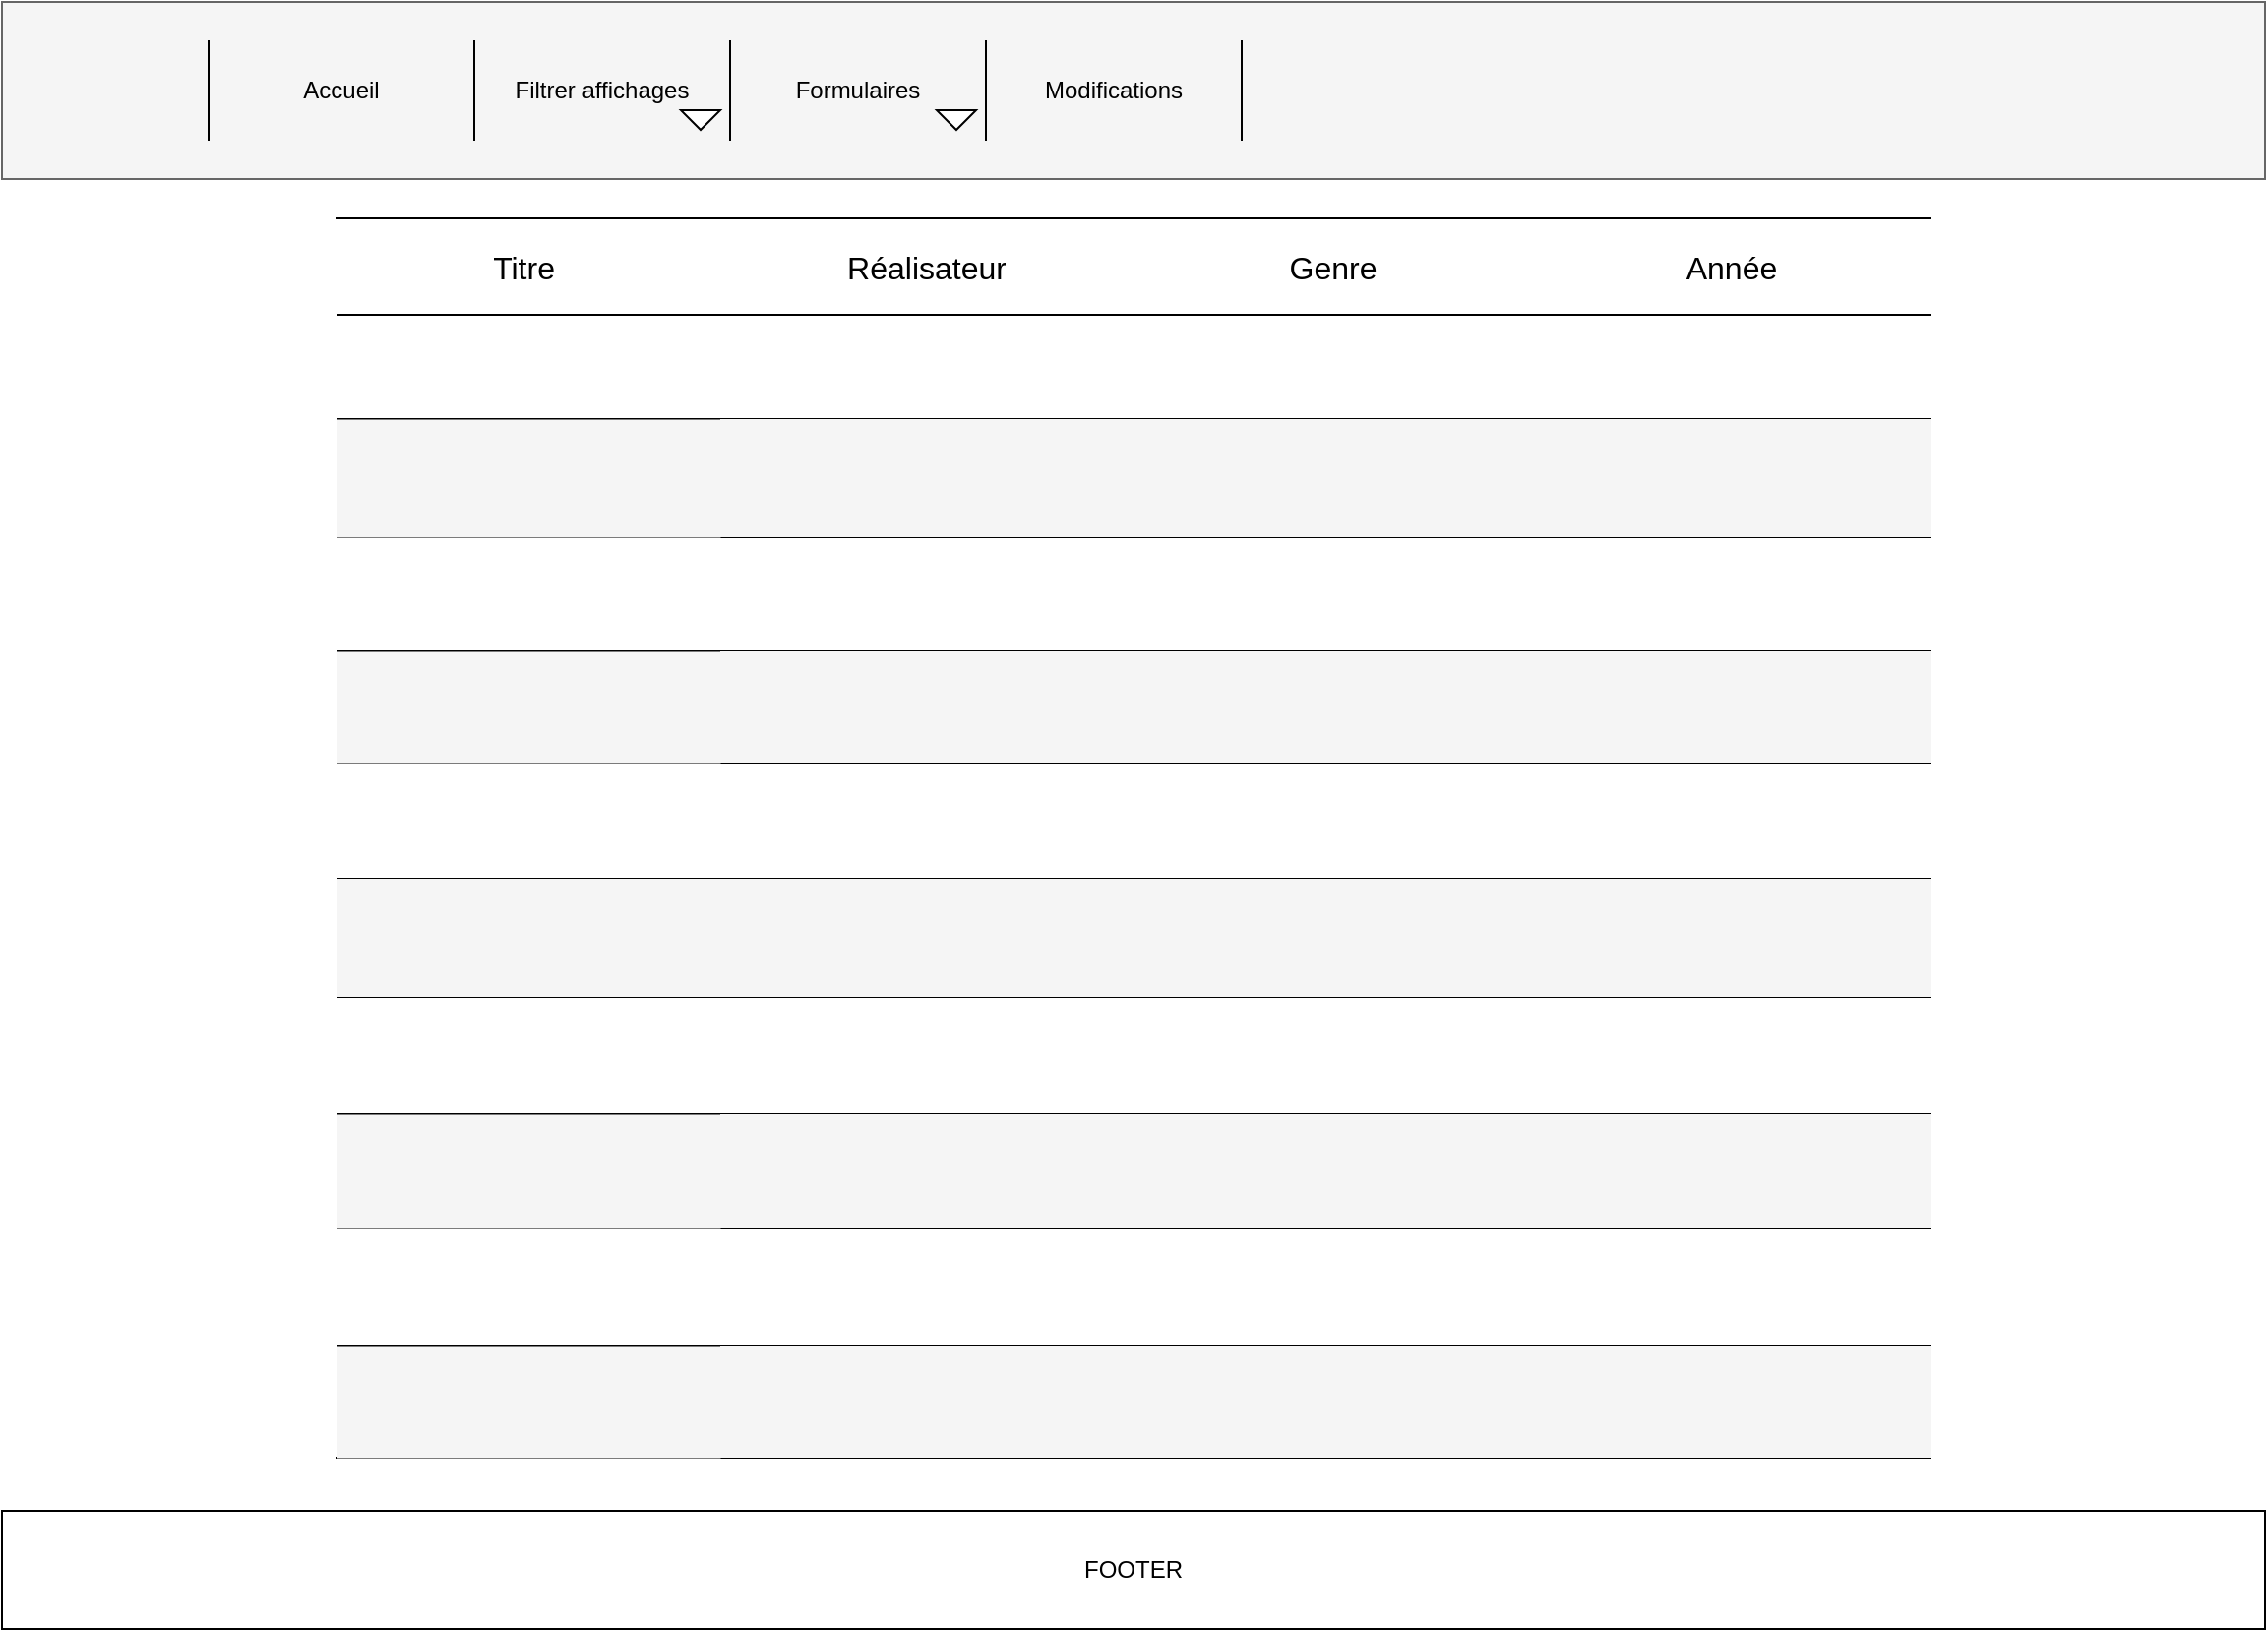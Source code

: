 <mxfile version="21.1.8" type="github">
  <diagram name="Page-1" id="TFeiLpqOvTcneDsfJnWh">
    <mxGraphModel dx="1687" dy="887" grid="1" gridSize="10" guides="1" tooltips="1" connect="1" arrows="1" fold="1" page="1" pageScale="1" pageWidth="1169" pageHeight="827" math="0" shadow="0">
      <root>
        <mxCell id="0" />
        <mxCell id="1" parent="0" />
        <mxCell id="-rIALQsXQZc5Qd0rrOYO-28" value="" style="rounded=0;whiteSpace=wrap;html=1;fillColor=#f5f5f5;fontColor=#333333;strokeColor=#666666;" parent="1" vertex="1">
          <mxGeometry x="10" width="1150" height="90" as="geometry" />
        </mxCell>
        <mxCell id="-rIALQsXQZc5Qd0rrOYO-91" value="" style="shape=table;startSize=0;container=1;collapsible=0;childLayout=tableLayout;fontSize=16;columnLines=0;rowLines=1;swimlaneHead=1;swimlaneBody=1;horizontal=1;top=1;left=0;right=0;" parent="1" vertex="1">
          <mxGeometry x="180" y="110" width="810" height="630" as="geometry" />
        </mxCell>
        <mxCell id="-rIALQsXQZc5Qd0rrOYO-92" value="" style="shape=tableRow;horizontal=0;startSize=0;swimlaneHead=0;swimlaneBody=0;strokeColor=inherit;top=0;left=0;bottom=0;right=0;collapsible=0;dropTarget=0;fillColor=none;points=[[0,0.5],[1,0.5]];portConstraint=eastwest;fontSize=16;" parent="-rIALQsXQZc5Qd0rrOYO-91" vertex="1">
          <mxGeometry width="810" height="49" as="geometry" />
        </mxCell>
        <mxCell id="-rIALQsXQZc5Qd0rrOYO-93" value="Titre&amp;nbsp;" style="shape=partialRectangle;html=1;whiteSpace=wrap;connectable=0;strokeColor=inherit;overflow=hidden;fillColor=none;top=0;left=0;bottom=0;right=0;pointerEvents=1;fontSize=16;strokeWidth=0;" parent="-rIALQsXQZc5Qd0rrOYO-92" vertex="1">
          <mxGeometry width="195" height="49" as="geometry">
            <mxRectangle width="195" height="49" as="alternateBounds" />
          </mxGeometry>
        </mxCell>
        <mxCell id="-rIALQsXQZc5Qd0rrOYO-94" value="Réalisateur" style="shape=partialRectangle;html=1;whiteSpace=wrap;connectable=0;strokeColor=inherit;overflow=hidden;fillColor=none;top=0;left=0;bottom=0;right=0;pointerEvents=1;fontSize=16;" parent="-rIALQsXQZc5Qd0rrOYO-92" vertex="1">
          <mxGeometry x="195" width="210" height="49" as="geometry">
            <mxRectangle width="210" height="49" as="alternateBounds" />
          </mxGeometry>
        </mxCell>
        <mxCell id="-rIALQsXQZc5Qd0rrOYO-95" value="Genre" style="shape=partialRectangle;html=1;whiteSpace=wrap;connectable=0;strokeColor=inherit;overflow=hidden;fillColor=none;top=0;left=0;bottom=0;right=0;pointerEvents=1;fontSize=16;" parent="-rIALQsXQZc5Qd0rrOYO-92" vertex="1">
          <mxGeometry x="405" width="203" height="49" as="geometry">
            <mxRectangle width="203" height="49" as="alternateBounds" />
          </mxGeometry>
        </mxCell>
        <mxCell id="-rIALQsXQZc5Qd0rrOYO-107" value="Année" style="shape=partialRectangle;html=1;whiteSpace=wrap;connectable=0;strokeColor=inherit;overflow=hidden;fillColor=none;top=0;left=0;bottom=0;right=0;pointerEvents=1;fontSize=16;" parent="-rIALQsXQZc5Qd0rrOYO-92" vertex="1">
          <mxGeometry x="608" width="202" height="49" as="geometry">
            <mxRectangle width="202" height="49" as="alternateBounds" />
          </mxGeometry>
        </mxCell>
        <mxCell id="-rIALQsXQZc5Qd0rrOYO-96" value="" style="shape=tableRow;horizontal=0;startSize=0;swimlaneHead=0;swimlaneBody=0;strokeColor=inherit;top=0;left=0;bottom=0;right=0;collapsible=0;dropTarget=0;fillColor=none;points=[[0,0.5],[1,0.5]];portConstraint=eastwest;fontSize=16;" parent="-rIALQsXQZc5Qd0rrOYO-91" vertex="1">
          <mxGeometry y="49" width="810" height="53" as="geometry" />
        </mxCell>
        <mxCell id="-rIALQsXQZc5Qd0rrOYO-97" value="" style="shape=partialRectangle;html=1;whiteSpace=wrap;connectable=0;overflow=hidden;top=0;left=0;bottom=0;right=0;pointerEvents=1;fontSize=16;strokeWidth=0;fillColor=none;strokeColor=inherit;" parent="-rIALQsXQZc5Qd0rrOYO-96" vertex="1">
          <mxGeometry width="195" height="53" as="geometry">
            <mxRectangle width="195" height="53" as="alternateBounds" />
          </mxGeometry>
        </mxCell>
        <mxCell id="-rIALQsXQZc5Qd0rrOYO-98" value="" style="shape=partialRectangle;html=1;whiteSpace=wrap;connectable=0;strokeColor=inherit;overflow=hidden;fillColor=none;top=0;left=0;bottom=0;right=0;pointerEvents=1;fontSize=16;" parent="-rIALQsXQZc5Qd0rrOYO-96" vertex="1">
          <mxGeometry x="195" width="210" height="53" as="geometry">
            <mxRectangle width="210" height="53" as="alternateBounds" />
          </mxGeometry>
        </mxCell>
        <mxCell id="-rIALQsXQZc5Qd0rrOYO-99" value="" style="shape=partialRectangle;html=1;whiteSpace=wrap;connectable=0;strokeColor=inherit;overflow=hidden;fillColor=none;top=0;left=0;bottom=0;right=0;pointerEvents=1;fontSize=16;" parent="-rIALQsXQZc5Qd0rrOYO-96" vertex="1">
          <mxGeometry x="405" width="203" height="53" as="geometry">
            <mxRectangle width="203" height="53" as="alternateBounds" />
          </mxGeometry>
        </mxCell>
        <mxCell id="-rIALQsXQZc5Qd0rrOYO-108" style="shape=partialRectangle;html=1;whiteSpace=wrap;connectable=0;strokeColor=inherit;overflow=hidden;fillColor=none;top=0;left=0;bottom=0;right=0;pointerEvents=1;fontSize=16;" parent="-rIALQsXQZc5Qd0rrOYO-96" vertex="1">
          <mxGeometry x="608" width="202" height="53" as="geometry">
            <mxRectangle width="202" height="53" as="alternateBounds" />
          </mxGeometry>
        </mxCell>
        <mxCell id="-rIALQsXQZc5Qd0rrOYO-100" value="" style="shape=tableRow;horizontal=0;startSize=0;swimlaneHead=0;swimlaneBody=1;strokeColor=inherit;top=0;left=0;bottom=0;right=0;collapsible=0;dropTarget=0;fillColor=none;points=[[0,0.5],[1,0.5]];portConstraint=eastwest;fontSize=16;allowArrows=1;" parent="-rIALQsXQZc5Qd0rrOYO-91" vertex="1">
          <mxGeometry y="102" width="810" height="60" as="geometry" />
        </mxCell>
        <mxCell id="-rIALQsXQZc5Qd0rrOYO-101" value="" style="shape=partialRectangle;html=1;whiteSpace=wrap;connectable=0;overflow=hidden;top=0;left=0;bottom=0;right=0;pointerEvents=1;fontSize=16;strokeWidth=0;fillColor=#f5f5f5;strokeColor=#666666;fontColor=#333333;" parent="-rIALQsXQZc5Qd0rrOYO-100" vertex="1">
          <mxGeometry width="195" height="60" as="geometry">
            <mxRectangle width="195" height="60" as="alternateBounds" />
          </mxGeometry>
        </mxCell>
        <mxCell id="-rIALQsXQZc5Qd0rrOYO-102" value="" style="shape=partialRectangle;html=1;whiteSpace=wrap;connectable=0;strokeColor=#666666;overflow=hidden;fillColor=#f5f5f5;top=0;left=0;bottom=0;right=0;pointerEvents=1;fontSize=16;fontColor=#333333;" parent="-rIALQsXQZc5Qd0rrOYO-100" vertex="1">
          <mxGeometry x="195" width="210" height="60" as="geometry">
            <mxRectangle width="210" height="60" as="alternateBounds" />
          </mxGeometry>
        </mxCell>
        <mxCell id="-rIALQsXQZc5Qd0rrOYO-103" value="" style="shape=partialRectangle;html=1;whiteSpace=wrap;connectable=0;strokeColor=#666666;overflow=hidden;fillColor=#f5f5f5;top=0;left=0;bottom=0;right=0;pointerEvents=1;fontSize=16;fontColor=#333333;" parent="-rIALQsXQZc5Qd0rrOYO-100" vertex="1">
          <mxGeometry x="405" width="203" height="60" as="geometry">
            <mxRectangle width="203" height="60" as="alternateBounds" />
          </mxGeometry>
        </mxCell>
        <mxCell id="-rIALQsXQZc5Qd0rrOYO-109" style="shape=partialRectangle;html=1;whiteSpace=wrap;connectable=0;strokeColor=#666666;overflow=hidden;fillColor=#f5f5f5;top=0;left=0;bottom=0;right=0;pointerEvents=1;fontSize=16;fontColor=#333333;" parent="-rIALQsXQZc5Qd0rrOYO-100" vertex="1">
          <mxGeometry x="608" width="202" height="60" as="geometry">
            <mxRectangle width="202" height="60" as="alternateBounds" />
          </mxGeometry>
        </mxCell>
        <mxCell id="-rIALQsXQZc5Qd0rrOYO-148" style="shape=tableRow;horizontal=0;startSize=0;swimlaneHead=0;swimlaneBody=0;strokeColor=inherit;top=0;left=0;bottom=0;right=0;collapsible=0;dropTarget=0;fillColor=none;points=[[0,0.5],[1,0.5]];portConstraint=eastwest;fontSize=16;" parent="-rIALQsXQZc5Qd0rrOYO-91" vertex="1">
          <mxGeometry y="162" width="810" height="58" as="geometry" />
        </mxCell>
        <mxCell id="-rIALQsXQZc5Qd0rrOYO-149" style="shape=partialRectangle;html=1;whiteSpace=wrap;connectable=0;overflow=hidden;top=0;left=0;bottom=0;right=0;pointerEvents=1;fontSize=16;strokeWidth=0;fillColor=none;strokeColor=inherit;" parent="-rIALQsXQZc5Qd0rrOYO-148" vertex="1">
          <mxGeometry width="195" height="58" as="geometry">
            <mxRectangle width="195" height="58" as="alternateBounds" />
          </mxGeometry>
        </mxCell>
        <mxCell id="-rIALQsXQZc5Qd0rrOYO-150" style="shape=partialRectangle;html=1;whiteSpace=wrap;connectable=0;strokeColor=inherit;overflow=hidden;fillColor=none;top=0;left=0;bottom=0;right=0;pointerEvents=1;fontSize=16;" parent="-rIALQsXQZc5Qd0rrOYO-148" vertex="1">
          <mxGeometry x="195" width="210" height="58" as="geometry">
            <mxRectangle width="210" height="58" as="alternateBounds" />
          </mxGeometry>
        </mxCell>
        <mxCell id="-rIALQsXQZc5Qd0rrOYO-151" style="shape=partialRectangle;html=1;whiteSpace=wrap;connectable=0;strokeColor=inherit;overflow=hidden;fillColor=none;top=0;left=0;bottom=0;right=0;pointerEvents=1;fontSize=16;" parent="-rIALQsXQZc5Qd0rrOYO-148" vertex="1">
          <mxGeometry x="405" width="203" height="58" as="geometry">
            <mxRectangle width="203" height="58" as="alternateBounds" />
          </mxGeometry>
        </mxCell>
        <mxCell id="-rIALQsXQZc5Qd0rrOYO-152" style="shape=partialRectangle;html=1;whiteSpace=wrap;connectable=0;strokeColor=inherit;overflow=hidden;fillColor=none;top=0;left=0;bottom=0;right=0;pointerEvents=1;fontSize=16;" parent="-rIALQsXQZc5Qd0rrOYO-148" vertex="1">
          <mxGeometry x="608" width="202" height="58" as="geometry">
            <mxRectangle width="202" height="58" as="alternateBounds" />
          </mxGeometry>
        </mxCell>
        <mxCell id="-rIALQsXQZc5Qd0rrOYO-143" style="shape=tableRow;horizontal=0;startSize=0;swimlaneHead=0;swimlaneBody=0;strokeColor=inherit;top=0;left=0;bottom=0;right=0;collapsible=0;dropTarget=0;fillColor=none;points=[[0,0.5],[1,0.5]];portConstraint=eastwest;fontSize=16;" parent="-rIALQsXQZc5Qd0rrOYO-91" vertex="1">
          <mxGeometry y="220" width="810" height="57" as="geometry" />
        </mxCell>
        <mxCell id="-rIALQsXQZc5Qd0rrOYO-144" style="shape=partialRectangle;html=1;whiteSpace=wrap;connectable=0;overflow=hidden;top=0;left=0;bottom=0;right=0;pointerEvents=1;fontSize=16;strokeWidth=0;fillColor=#f5f5f5;strokeColor=#666666;fontColor=#333333;" parent="-rIALQsXQZc5Qd0rrOYO-143" vertex="1">
          <mxGeometry width="195" height="57" as="geometry">
            <mxRectangle width="195" height="57" as="alternateBounds" />
          </mxGeometry>
        </mxCell>
        <mxCell id="-rIALQsXQZc5Qd0rrOYO-145" style="shape=partialRectangle;html=1;whiteSpace=wrap;connectable=0;strokeColor=#666666;overflow=hidden;fillColor=#f5f5f5;top=0;left=0;bottom=0;right=0;pointerEvents=1;fontSize=16;fontColor=#333333;" parent="-rIALQsXQZc5Qd0rrOYO-143" vertex="1">
          <mxGeometry x="195" width="210" height="57" as="geometry">
            <mxRectangle width="210" height="57" as="alternateBounds" />
          </mxGeometry>
        </mxCell>
        <mxCell id="-rIALQsXQZc5Qd0rrOYO-146" style="shape=partialRectangle;html=1;whiteSpace=wrap;connectable=0;strokeColor=#666666;overflow=hidden;fillColor=#f5f5f5;top=0;left=0;bottom=0;right=0;pointerEvents=1;fontSize=16;fontColor=#333333;" parent="-rIALQsXQZc5Qd0rrOYO-143" vertex="1">
          <mxGeometry x="405" width="203" height="57" as="geometry">
            <mxRectangle width="203" height="57" as="alternateBounds" />
          </mxGeometry>
        </mxCell>
        <mxCell id="-rIALQsXQZc5Qd0rrOYO-147" style="shape=partialRectangle;html=1;whiteSpace=wrap;connectable=0;strokeColor=#666666;overflow=hidden;fillColor=#f5f5f5;top=0;left=0;bottom=0;right=0;pointerEvents=1;fontSize=16;fontColor=#333333;" parent="-rIALQsXQZc5Qd0rrOYO-143" vertex="1">
          <mxGeometry x="608" width="202" height="57" as="geometry">
            <mxRectangle width="202" height="57" as="alternateBounds" />
          </mxGeometry>
        </mxCell>
        <mxCell id="-rIALQsXQZc5Qd0rrOYO-138" style="shape=tableRow;horizontal=0;startSize=0;swimlaneHead=0;swimlaneBody=0;strokeColor=inherit;top=0;left=0;bottom=0;right=0;collapsible=0;dropTarget=0;fillColor=none;points=[[0,0.5],[1,0.5]];portConstraint=eastwest;fontSize=16;" parent="-rIALQsXQZc5Qd0rrOYO-91" vertex="1">
          <mxGeometry y="277" width="810" height="59" as="geometry" />
        </mxCell>
        <mxCell id="-rIALQsXQZc5Qd0rrOYO-139" style="shape=partialRectangle;html=1;whiteSpace=wrap;connectable=0;overflow=hidden;top=0;left=0;bottom=0;right=0;pointerEvents=1;fontSize=16;strokeWidth=0;fillColor=none;strokeColor=inherit;" parent="-rIALQsXQZc5Qd0rrOYO-138" vertex="1">
          <mxGeometry width="195" height="59" as="geometry">
            <mxRectangle width="195" height="59" as="alternateBounds" />
          </mxGeometry>
        </mxCell>
        <mxCell id="-rIALQsXQZc5Qd0rrOYO-140" style="shape=partialRectangle;html=1;whiteSpace=wrap;connectable=0;strokeColor=inherit;overflow=hidden;fillColor=none;top=0;left=0;bottom=0;right=0;pointerEvents=1;fontSize=16;" parent="-rIALQsXQZc5Qd0rrOYO-138" vertex="1">
          <mxGeometry x="195" width="210" height="59" as="geometry">
            <mxRectangle width="210" height="59" as="alternateBounds" />
          </mxGeometry>
        </mxCell>
        <mxCell id="-rIALQsXQZc5Qd0rrOYO-141" style="shape=partialRectangle;html=1;whiteSpace=wrap;connectable=0;strokeColor=inherit;overflow=hidden;fillColor=none;top=0;left=0;bottom=0;right=0;pointerEvents=1;fontSize=16;" parent="-rIALQsXQZc5Qd0rrOYO-138" vertex="1">
          <mxGeometry x="405" width="203" height="59" as="geometry">
            <mxRectangle width="203" height="59" as="alternateBounds" />
          </mxGeometry>
        </mxCell>
        <mxCell id="-rIALQsXQZc5Qd0rrOYO-142" style="shape=partialRectangle;html=1;whiteSpace=wrap;connectable=0;strokeColor=inherit;overflow=hidden;fillColor=none;top=0;left=0;bottom=0;right=0;pointerEvents=1;fontSize=16;" parent="-rIALQsXQZc5Qd0rrOYO-138" vertex="1">
          <mxGeometry x="608" width="202" height="59" as="geometry">
            <mxRectangle width="202" height="59" as="alternateBounds" />
          </mxGeometry>
        </mxCell>
        <mxCell id="-rIALQsXQZc5Qd0rrOYO-133" style="shape=tableRow;horizontal=0;startSize=0;swimlaneHead=0;swimlaneBody=0;strokeColor=#666666;top=0;left=0;bottom=0;right=0;collapsible=0;dropTarget=0;fillColor=#f5f5f5;points=[[0,0.5],[1,0.5]];portConstraint=eastwest;fontSize=16;fontColor=#333333;" parent="-rIALQsXQZc5Qd0rrOYO-91" vertex="1">
          <mxGeometry y="336" width="810" height="60" as="geometry" />
        </mxCell>
        <mxCell id="-rIALQsXQZc5Qd0rrOYO-134" style="shape=partialRectangle;html=1;whiteSpace=wrap;connectable=0;overflow=hidden;top=0;left=0;bottom=0;right=0;pointerEvents=1;fontSize=16;strokeWidth=0;fillColor=none;strokeColor=inherit;" parent="-rIALQsXQZc5Qd0rrOYO-133" vertex="1">
          <mxGeometry width="195" height="60" as="geometry">
            <mxRectangle width="195" height="60" as="alternateBounds" />
          </mxGeometry>
        </mxCell>
        <mxCell id="-rIALQsXQZc5Qd0rrOYO-135" style="shape=partialRectangle;html=1;whiteSpace=wrap;connectable=0;strokeColor=inherit;overflow=hidden;fillColor=none;top=0;left=0;bottom=0;right=0;pointerEvents=1;fontSize=16;" parent="-rIALQsXQZc5Qd0rrOYO-133" vertex="1">
          <mxGeometry x="195" width="210" height="60" as="geometry">
            <mxRectangle width="210" height="60" as="alternateBounds" />
          </mxGeometry>
        </mxCell>
        <mxCell id="-rIALQsXQZc5Qd0rrOYO-136" style="shape=partialRectangle;html=1;whiteSpace=wrap;connectable=0;strokeColor=inherit;overflow=hidden;fillColor=none;top=0;left=0;bottom=0;right=0;pointerEvents=1;fontSize=16;" parent="-rIALQsXQZc5Qd0rrOYO-133" vertex="1">
          <mxGeometry x="405" width="203" height="60" as="geometry">
            <mxRectangle width="203" height="60" as="alternateBounds" />
          </mxGeometry>
        </mxCell>
        <mxCell id="-rIALQsXQZc5Qd0rrOYO-137" style="shape=partialRectangle;html=1;whiteSpace=wrap;connectable=0;strokeColor=inherit;overflow=hidden;fillColor=none;top=0;left=0;bottom=0;right=0;pointerEvents=1;fontSize=16;" parent="-rIALQsXQZc5Qd0rrOYO-133" vertex="1">
          <mxGeometry x="608" width="202" height="60" as="geometry">
            <mxRectangle width="202" height="60" as="alternateBounds" />
          </mxGeometry>
        </mxCell>
        <mxCell id="-rIALQsXQZc5Qd0rrOYO-113" style="shape=tableRow;horizontal=0;startSize=0;swimlaneHead=0;swimlaneBody=0;strokeColor=inherit;top=0;left=0;bottom=0;right=0;collapsible=0;dropTarget=0;fillColor=none;points=[[0,0.5],[1,0.5]];portConstraint=eastwest;fontSize=16;" parent="-rIALQsXQZc5Qd0rrOYO-91" vertex="1">
          <mxGeometry y="396" width="810" height="59" as="geometry" />
        </mxCell>
        <mxCell id="-rIALQsXQZc5Qd0rrOYO-114" style="shape=partialRectangle;html=1;whiteSpace=wrap;connectable=0;overflow=hidden;top=0;left=0;bottom=0;right=0;pointerEvents=1;fontSize=16;strokeWidth=0;fillColor=none;strokeColor=inherit;" parent="-rIALQsXQZc5Qd0rrOYO-113" vertex="1">
          <mxGeometry width="195" height="59" as="geometry">
            <mxRectangle width="195" height="59" as="alternateBounds" />
          </mxGeometry>
        </mxCell>
        <mxCell id="-rIALQsXQZc5Qd0rrOYO-115" style="shape=partialRectangle;html=1;whiteSpace=wrap;connectable=0;strokeColor=inherit;overflow=hidden;fillColor=none;top=0;left=0;bottom=0;right=0;pointerEvents=1;fontSize=16;" parent="-rIALQsXQZc5Qd0rrOYO-113" vertex="1">
          <mxGeometry x="195" width="210" height="59" as="geometry">
            <mxRectangle width="210" height="59" as="alternateBounds" />
          </mxGeometry>
        </mxCell>
        <mxCell id="-rIALQsXQZc5Qd0rrOYO-116" style="shape=partialRectangle;html=1;whiteSpace=wrap;connectable=0;strokeColor=inherit;overflow=hidden;fillColor=none;top=0;left=0;bottom=0;right=0;pointerEvents=1;fontSize=16;" parent="-rIALQsXQZc5Qd0rrOYO-113" vertex="1">
          <mxGeometry x="405" width="203" height="59" as="geometry">
            <mxRectangle width="203" height="59" as="alternateBounds" />
          </mxGeometry>
        </mxCell>
        <mxCell id="-rIALQsXQZc5Qd0rrOYO-117" style="shape=partialRectangle;html=1;whiteSpace=wrap;connectable=0;strokeColor=inherit;overflow=hidden;fillColor=none;top=0;left=0;bottom=0;right=0;pointerEvents=1;fontSize=16;" parent="-rIALQsXQZc5Qd0rrOYO-113" vertex="1">
          <mxGeometry x="608" width="202" height="59" as="geometry">
            <mxRectangle width="202" height="59" as="alternateBounds" />
          </mxGeometry>
        </mxCell>
        <mxCell id="-rIALQsXQZc5Qd0rrOYO-118" style="shape=tableRow;horizontal=0;startSize=0;swimlaneHead=0;swimlaneBody=0;strokeColor=inherit;top=0;left=0;bottom=0;right=0;collapsible=0;dropTarget=0;fillColor=none;points=[[0,0.5],[1,0.5]];portConstraint=eastwest;fontSize=16;" parent="-rIALQsXQZc5Qd0rrOYO-91" vertex="1">
          <mxGeometry y="455" width="810" height="58" as="geometry" />
        </mxCell>
        <mxCell id="-rIALQsXQZc5Qd0rrOYO-119" style="shape=partialRectangle;html=1;whiteSpace=wrap;connectable=0;overflow=hidden;top=0;left=0;bottom=0;right=0;pointerEvents=1;fontSize=16;strokeWidth=0;fillColor=#f5f5f5;strokeColor=#666666;fontColor=#333333;" parent="-rIALQsXQZc5Qd0rrOYO-118" vertex="1">
          <mxGeometry width="195" height="58" as="geometry">
            <mxRectangle width="195" height="58" as="alternateBounds" />
          </mxGeometry>
        </mxCell>
        <mxCell id="-rIALQsXQZc5Qd0rrOYO-120" style="shape=partialRectangle;html=1;whiteSpace=wrap;connectable=0;strokeColor=#666666;overflow=hidden;fillColor=#f5f5f5;top=0;left=0;bottom=0;right=0;pointerEvents=1;fontSize=16;fontColor=#333333;" parent="-rIALQsXQZc5Qd0rrOYO-118" vertex="1">
          <mxGeometry x="195" width="210" height="58" as="geometry">
            <mxRectangle width="210" height="58" as="alternateBounds" />
          </mxGeometry>
        </mxCell>
        <mxCell id="-rIALQsXQZc5Qd0rrOYO-121" style="shape=partialRectangle;html=1;whiteSpace=wrap;connectable=0;strokeColor=#666666;overflow=hidden;fillColor=#f5f5f5;top=0;left=0;bottom=0;right=0;pointerEvents=1;fontSize=16;fontColor=#333333;" parent="-rIALQsXQZc5Qd0rrOYO-118" vertex="1">
          <mxGeometry x="405" width="203" height="58" as="geometry">
            <mxRectangle width="203" height="58" as="alternateBounds" />
          </mxGeometry>
        </mxCell>
        <mxCell id="-rIALQsXQZc5Qd0rrOYO-122" style="shape=partialRectangle;html=1;whiteSpace=wrap;connectable=0;strokeColor=#666666;overflow=hidden;fillColor=#f5f5f5;top=0;left=0;bottom=0;right=0;pointerEvents=1;fontSize=16;fontColor=#333333;" parent="-rIALQsXQZc5Qd0rrOYO-118" vertex="1">
          <mxGeometry x="608" width="202" height="58" as="geometry">
            <mxRectangle width="202" height="58" as="alternateBounds" />
          </mxGeometry>
        </mxCell>
        <mxCell id="-rIALQsXQZc5Qd0rrOYO-123" style="shape=tableRow;horizontal=0;startSize=0;swimlaneHead=0;swimlaneBody=0;strokeColor=inherit;top=0;left=0;bottom=0;right=0;collapsible=0;dropTarget=0;fillColor=none;points=[[0,0.5],[1,0.5]];portConstraint=eastwest;fontSize=16;" parent="-rIALQsXQZc5Qd0rrOYO-91" vertex="1">
          <mxGeometry y="513" width="810" height="60" as="geometry" />
        </mxCell>
        <mxCell id="-rIALQsXQZc5Qd0rrOYO-124" style="shape=partialRectangle;html=1;whiteSpace=wrap;connectable=0;overflow=hidden;top=0;left=0;bottom=0;right=0;pointerEvents=1;fontSize=16;strokeWidth=0;fillColor=none;strokeColor=inherit;" parent="-rIALQsXQZc5Qd0rrOYO-123" vertex="1">
          <mxGeometry width="195" height="60" as="geometry">
            <mxRectangle width="195" height="60" as="alternateBounds" />
          </mxGeometry>
        </mxCell>
        <mxCell id="-rIALQsXQZc5Qd0rrOYO-125" style="shape=partialRectangle;html=1;whiteSpace=wrap;connectable=0;strokeColor=inherit;overflow=hidden;fillColor=none;top=0;left=0;bottom=0;right=0;pointerEvents=1;fontSize=16;" parent="-rIALQsXQZc5Qd0rrOYO-123" vertex="1">
          <mxGeometry x="195" width="210" height="60" as="geometry">
            <mxRectangle width="210" height="60" as="alternateBounds" />
          </mxGeometry>
        </mxCell>
        <mxCell id="-rIALQsXQZc5Qd0rrOYO-126" style="shape=partialRectangle;html=1;whiteSpace=wrap;connectable=0;strokeColor=inherit;overflow=hidden;fillColor=none;top=0;left=0;bottom=0;right=0;pointerEvents=1;fontSize=16;" parent="-rIALQsXQZc5Qd0rrOYO-123" vertex="1">
          <mxGeometry x="405" width="203" height="60" as="geometry">
            <mxRectangle width="203" height="60" as="alternateBounds" />
          </mxGeometry>
        </mxCell>
        <mxCell id="-rIALQsXQZc5Qd0rrOYO-127" style="shape=partialRectangle;html=1;whiteSpace=wrap;connectable=0;strokeColor=inherit;overflow=hidden;fillColor=none;top=0;left=0;bottom=0;right=0;pointerEvents=1;fontSize=16;" parent="-rIALQsXQZc5Qd0rrOYO-123" vertex="1">
          <mxGeometry x="608" width="202" height="60" as="geometry">
            <mxRectangle width="202" height="60" as="alternateBounds" />
          </mxGeometry>
        </mxCell>
        <mxCell id="-rIALQsXQZc5Qd0rrOYO-128" style="shape=tableRow;horizontal=0;startSize=0;swimlaneHead=0;swimlaneBody=0;strokeColor=inherit;top=0;left=0;bottom=0;right=0;collapsible=0;dropTarget=0;fillColor=none;points=[[0,0.5],[1,0.5]];portConstraint=eastwest;fontSize=16;" parent="-rIALQsXQZc5Qd0rrOYO-91" vertex="1">
          <mxGeometry y="573" width="810" height="57" as="geometry" />
        </mxCell>
        <mxCell id="-rIALQsXQZc5Qd0rrOYO-129" style="shape=partialRectangle;html=1;whiteSpace=wrap;connectable=0;overflow=hidden;top=0;left=0;bottom=0;right=0;pointerEvents=1;fontSize=16;strokeWidth=0;fillColor=#f5f5f5;strokeColor=#666666;fontColor=#333333;" parent="-rIALQsXQZc5Qd0rrOYO-128" vertex="1">
          <mxGeometry width="195" height="57" as="geometry">
            <mxRectangle width="195" height="57" as="alternateBounds" />
          </mxGeometry>
        </mxCell>
        <mxCell id="-rIALQsXQZc5Qd0rrOYO-130" value="" style="shape=partialRectangle;html=1;whiteSpace=wrap;connectable=0;strokeColor=#666666;overflow=hidden;fillColor=#f5f5f5;top=0;left=0;bottom=0;right=0;pointerEvents=1;fontSize=16;fontColor=#333333;" parent="-rIALQsXQZc5Qd0rrOYO-128" vertex="1">
          <mxGeometry x="195" width="210" height="57" as="geometry">
            <mxRectangle width="210" height="57" as="alternateBounds" />
          </mxGeometry>
        </mxCell>
        <mxCell id="-rIALQsXQZc5Qd0rrOYO-131" style="shape=partialRectangle;html=1;whiteSpace=wrap;connectable=0;strokeColor=#666666;overflow=hidden;fillColor=#f5f5f5;top=0;left=0;bottom=0;right=0;pointerEvents=1;fontSize=16;fontColor=#333333;" parent="-rIALQsXQZc5Qd0rrOYO-128" vertex="1">
          <mxGeometry x="405" width="203" height="57" as="geometry">
            <mxRectangle width="203" height="57" as="alternateBounds" />
          </mxGeometry>
        </mxCell>
        <mxCell id="-rIALQsXQZc5Qd0rrOYO-132" style="shape=partialRectangle;html=1;whiteSpace=wrap;connectable=0;strokeColor=#666666;overflow=hidden;fillColor=#f5f5f5;top=0;left=0;bottom=0;right=0;pointerEvents=1;fontSize=16;fontColor=#333333;" parent="-rIALQsXQZc5Qd0rrOYO-128" vertex="1">
          <mxGeometry x="608" width="202" height="57" as="geometry">
            <mxRectangle width="202" height="57" as="alternateBounds" />
          </mxGeometry>
        </mxCell>
        <mxCell id="-rIALQsXQZc5Qd0rrOYO-318" value="FOOTER" style="rounded=0;whiteSpace=wrap;html=1;resizeWidth=0;" parent="1" vertex="1">
          <mxGeometry x="10" y="767" width="1150" height="60" as="geometry" />
        </mxCell>
        <mxCell id="-rIALQsXQZc5Qd0rrOYO-320" value="Filtrer affichages" style="shape=partialRectangle;whiteSpace=wrap;html=1;bottom=0;top=0;fillColor=none;" parent="1" vertex="1">
          <mxGeometry x="250" y="20" width="130" height="50" as="geometry" />
        </mxCell>
        <mxCell id="-rIALQsXQZc5Qd0rrOYO-321" value="Formulaires" style="shape=partialRectangle;whiteSpace=wrap;html=1;bottom=0;top=0;fillColor=none;" parent="1" vertex="1">
          <mxGeometry x="380" y="20" width="130" height="50" as="geometry" />
        </mxCell>
        <mxCell id="-rIALQsXQZc5Qd0rrOYO-322" value="Modifications" style="shape=partialRectangle;whiteSpace=wrap;html=1;bottom=0;top=0;fillColor=none;" parent="1" vertex="1">
          <mxGeometry x="510" y="20" width="130" height="50" as="geometry" />
        </mxCell>
        <mxCell id="-rIALQsXQZc5Qd0rrOYO-324" value="&lt;p style=&quot;line-height: 120%;&quot;&gt;Accueil&lt;/p&gt;" style="shape=partialRectangle;whiteSpace=wrap;html=1;bottom=0;top=0;fillColor=none;" parent="1" vertex="1">
          <mxGeometry x="115" y="20" width="135" height="50" as="geometry" />
        </mxCell>
        <mxCell id="6jFKTLHgkAiCDEh6oBns-56" value="" style="triangle;whiteSpace=wrap;html=1;rotation=90;" vertex="1" parent="1">
          <mxGeometry x="360" y="50" width="10" height="20" as="geometry" />
        </mxCell>
        <mxCell id="6jFKTLHgkAiCDEh6oBns-57" value="" style="triangle;whiteSpace=wrap;html=1;rotation=90;" vertex="1" parent="1">
          <mxGeometry x="490" y="50" width="10" height="20" as="geometry" />
        </mxCell>
      </root>
    </mxGraphModel>
  </diagram>
</mxfile>
